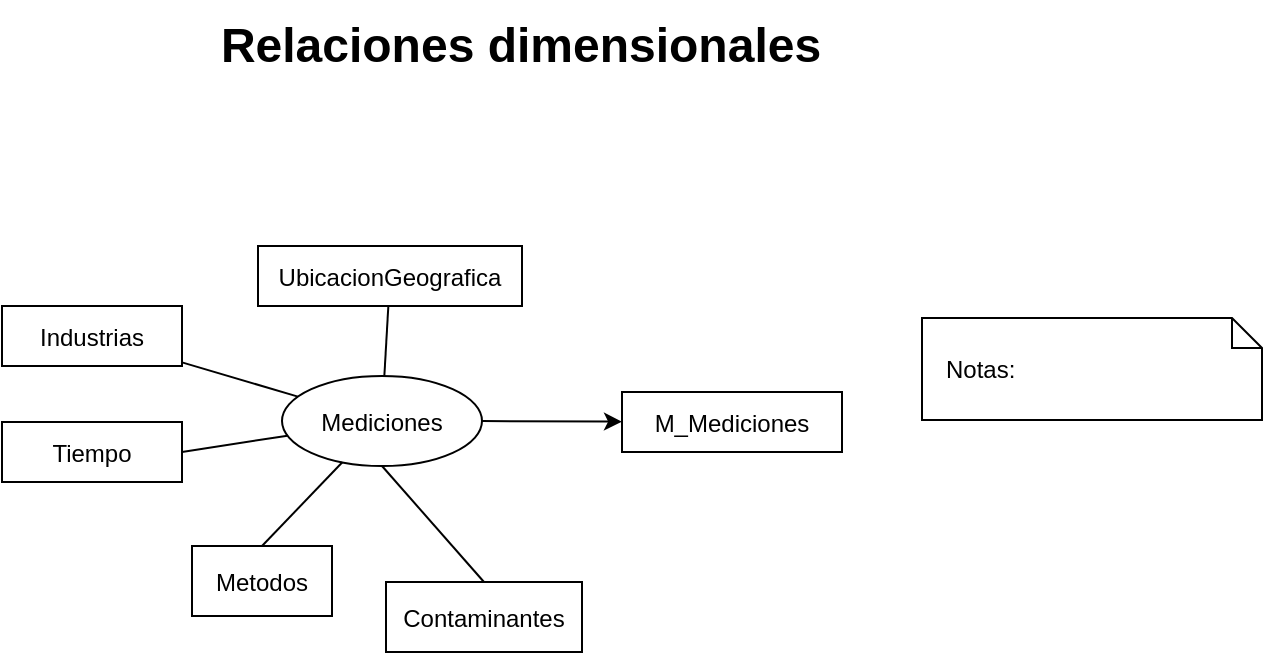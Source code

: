 <mxfile userAgent="Mozilla/5.0 (Macintosh; Intel Mac OS X 10_13_5) AppleWebKit/537.36 (KHTML, like Gecko) Chrome/67.0.34.99 Safari/537.36" type="device" version="9.0.2" editor="www.draw.io"><diagram id="18e3a186-580d-786d-4831-7e9e15a5fb92" name="Page-1"><mxGraphModel dx="853" dy="505" grid="1" gridSize="10" guides="1" tooltips="1" connect="1" arrows="1" fold="1" page="1" pageScale="1" pageWidth="1169" pageHeight="1654" background="#ffffff" math="0" shadow="0"><root><mxCell id="64379be0f34e7918-0"/><mxCell id="64379be0f34e7918-1" parent="64379be0f34e7918-0"/><mxCell id="64379be0f34e7918-2" value="UbicacionGeografica" style="" parent="64379be0f34e7918-1" vertex="1"><mxGeometry x="268" y="143" width="132" height="30" as="geometry"/></mxCell><mxCell id="64379be0f34e7918-3" value="Industrias" style="" parent="64379be0f34e7918-1" vertex="1"><mxGeometry x="140" y="173" width="90" height="30" as="geometry"/></mxCell><mxCell id="64379be0f34e7918-4" value="Tiempo" style="" parent="64379be0f34e7918-1" vertex="1"><mxGeometry x="140" y="231" width="90" height="30" as="geometry"/></mxCell><mxCell id="64379be0f34e7918-7" value="Metodos" style="" parent="64379be0f34e7918-1" vertex="1"><mxGeometry x="235" y="293" width="70" height="35" as="geometry"/></mxCell><mxCell id="64379be0f34e7918-9" value="M_Mediciones" style="" parent="64379be0f34e7918-1" vertex="1"><mxGeometry x="450" y="216" width="110" height="30" as="geometry"/></mxCell><mxCell id="64379be0f34e7918-12" value="Mediciones" style="ellipse" parent="64379be0f34e7918-1" vertex="1"><mxGeometry x="280" y="208" width="100" height="45" as="geometry"/></mxCell><mxCell id="64379be0f34e7918-13" value="" style="edgeStyle=none;endArrow=none;" parent="64379be0f34e7918-1" source="64379be0f34e7918-12" target="64379be0f34e7918-2" edge="1"><mxGeometry width="100" height="100" relative="1" as="geometry"><mxPoint x="290" y="463" as="sourcePoint"/><mxPoint x="390" y="363" as="targetPoint"/></mxGeometry></mxCell><mxCell id="64379be0f34e7918-14" value="" style="edgeStyle=none;endArrow=none;" parent="64379be0f34e7918-1" source="64379be0f34e7918-12" target="64379be0f34e7918-3" edge="1"><mxGeometry width="100" height="100" relative="1" as="geometry"><mxPoint x="340" y="218" as="sourcePoint"/><mxPoint x="240" y="203" as="targetPoint"/></mxGeometry></mxCell><mxCell id="64379be0f34e7918-15" value="" style="edgeStyle=none;endArrow=none;entryX=1;entryY=0.5" parent="64379be0f34e7918-1" source="64379be0f34e7918-12" target="64379be0f34e7918-4" edge="1"><mxGeometry width="100" height="100" relative="1" as="geometry"><mxPoint x="304.25" y="224.77" as="sourcePoint"/><mxPoint x="240" y="211.19" as="targetPoint"/></mxGeometry></mxCell><mxCell id="64379be0f34e7918-16" value="" style="edgeStyle=none;endArrow=none;entryX=0.5;entryY=0" parent="64379be0f34e7918-1" source="64379be0f34e7918-12" target="64379be0f34e7918-7" edge="1"><mxGeometry width="100" height="100" relative="1" as="geometry"><mxPoint x="290" y="240.5" as="sourcePoint"/><mxPoint x="240" y="256" as="targetPoint"/></mxGeometry></mxCell><mxCell id="64379be0f34e7918-17" value="" style="edgeStyle=none;" parent="64379be0f34e7918-1" source="64379be0f34e7918-12" target="64379be0f34e7918-9" edge="1"><mxGeometry width="100" height="100" relative="1" as="geometry"><mxPoint x="450" y="344" as="sourcePoint"/><mxPoint x="450" y="307" as="targetPoint"/></mxGeometry></mxCell><mxCell id="a872ae58d013b68-0" value="Relaciones dimensionales" style="text;align=center;verticalAlign=middle;fontFamily=Helvetica;fontSize=24;fontStyle=1" parent="64379be0f34e7918-1" vertex="1"><mxGeometry x="235" y="20" width="329" height="40" as="geometry"/></mxCell><mxCell id="2" value="Contaminantes" style="" parent="64379be0f34e7918-1" vertex="1"><mxGeometry x="332" y="311" width="98" height="35" as="geometry"/></mxCell><mxCell id="4" value="" style="edgeStyle=none;endArrow=none;entryX=0.5;entryY=0;exitX=0.5;exitY=1;" parent="64379be0f34e7918-1" source="64379be0f34e7918-12" target="2" edge="1"><mxGeometry width="100" height="100" relative="1" as="geometry"><mxPoint x="320.037" y="261.129" as="sourcePoint"/><mxPoint x="280" y="303" as="targetPoint"/></mxGeometry></mxCell><mxCell id="5" value="&lt;div&gt;Notas:&lt;/div&gt;" style="shape=note;size=15;align=left;spacingLeft=10;html=1;whiteSpace=wrap;" parent="64379be0f34e7918-1" vertex="1"><mxGeometry x="600" y="179" width="170" height="51" as="geometry"/></mxCell></root></mxGraphModel></diagram></mxfile>